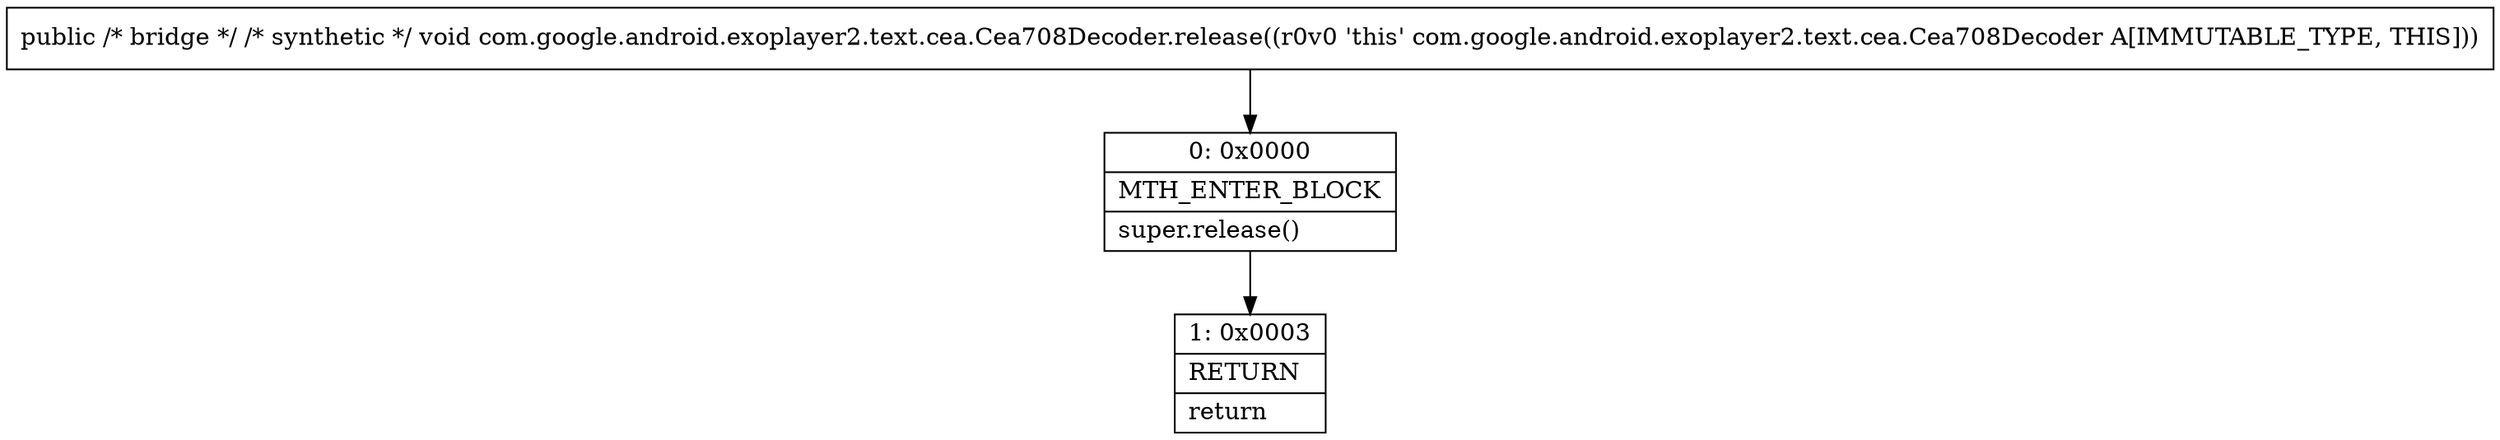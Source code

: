 digraph "CFG forcom.google.android.exoplayer2.text.cea.Cea708Decoder.release()V" {
Node_0 [shape=record,label="{0\:\ 0x0000|MTH_ENTER_BLOCK\l|super.release()\l}"];
Node_1 [shape=record,label="{1\:\ 0x0003|RETURN\l|return\l}"];
MethodNode[shape=record,label="{public \/* bridge *\/ \/* synthetic *\/ void com.google.android.exoplayer2.text.cea.Cea708Decoder.release((r0v0 'this' com.google.android.exoplayer2.text.cea.Cea708Decoder A[IMMUTABLE_TYPE, THIS])) }"];
MethodNode -> Node_0;
Node_0 -> Node_1;
}

